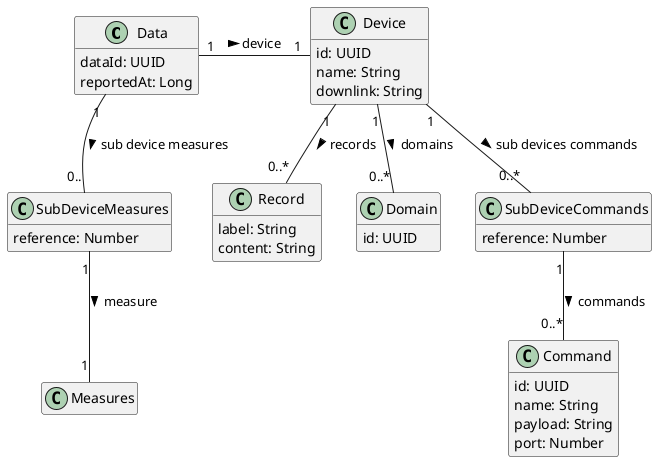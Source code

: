 @startuml shared-model

hide empty members

class Data {
    dataId: UUID
    reportedAt: Long
}

class Device {
    id: UUID
    name: String
    downlink: String
}

class Record {
    label: String
    content: String 
}

class Domain {
    id: UUID
}

class SubDeviceCommands {
    reference: Number
}

class Command {
    id: UUID
    name: String
    payload: String
    port: Number
}

class SubDeviceMeasures {
    reference: Number
}

class Measures {

}

' class AdditionalData {
'     name
'     value
'     unit
' }

' interface DataType {

' }

' class AirHumidity {
'     gramsPerCubicMeter
'     relativePercentage
' }

' class AirPressure {
'     hectoPascal
' }

' class AQI {
'     value
' }

' class Battery {
'     percentage
'     volts
'     maxVolts
'     minVolts
' }

' class CO2 {
'     ppm
' }

' class CO {
'     ppm
' }

' class Distance {
'     millimeters
'     maxMillimeters
'     minMillimeters
' }

' class GPS {
'     latitude
'     longitude
'     altitude
' }

' class Illuminance {
'     lux
' }

' class Motion {
'     value
' }

' class NH3 {
'     ppm
' }

' class NO2 {
'     ppm
' }

' class O3 {
'     ppm
' }

' class Occupation {
'     percentage
' }

' class pH {
'     value
' }

' class "PM2.5" as PM2_5 {
'     microGramsPerCubicMeter
' }

' class PM10 {
'     microGramsPerCubicMeter
' }

' class SoilConductivity {
'     microSiemensPerCentimeter
' }

' class SoilMoisture {
'     relativePercentage
' }

' class Temperature {
'     celsius
' }

' class Trigger {
'     value
' }

' class Velocity {
'     kilometerPerHour
' }

' class VOC {
'     ppm
' }

' class WaterPressure {
'     bar
' }

Data "1" - "1" Device : device >

Device "1" -- "0..*" Record : records >

Device "1" -- "0..*" Domain : domains >

Device "1" -- "0..*" SubDeviceCommands : sub devices commands >

SubDeviceCommands "1" -- "0..*" Command : commands >

Data "1" -- "0.." SubDeviceMeasures : sub device measures >

SubDeviceMeasures "1" -- "1" Measures : measure >

'Measures "1" -- "x" DataType : measure

'Measures "1" -- "x" AdditionalData : measure

' Measures "1" -- "1" AirHumidity : airHumidity >

' Measures "1" -- "1" AirPressure : airPressure >

' Measures "1" -- "1" AQI : aqi >

' Measures "1" -- "1" Battery : battery >

' Measures "1" -- "1" CO2 : co2 >

' Measures "1" -- "1" CO : co >

' Measures "1" -- "1" Distance : distance >

' Measures "1" -- "1" GPS : gps  >

' Measures "1" -- "1" Illuminance : illuminance >

' Measures "1" -- "1" Motion : motion >

' Measures "1" -- "1" NH3 : nh3 >

' Measures "1" -- "1" NO2 : no2 >

' Measures "1" -- "1" O3 : o3 >

' Measures "1" -- "1" Occupation : occupation >

' Measures "1" -- "1" pH : pH >

' Measures "1" -- "1" PM2_5 : pm2_5 >

' Measures "1" -- "1" PM10 : pm10 >

' Measures "1" -- "1" SoilConductivity : soilConductivity >

' Measures "1" -- "1" SoilMoisture : soilMoisture >

' Measures "1" -- "1" Temperature : temperature >

' Measures "1" -- "1" Trigger : trigger >

' Measures "1" -- "1" Velocity : velocity >

' Measures "1" -- "1" VOC : voc >

' Measures "1" -- "1" WaterPressure : waterPressure >



@enduml

